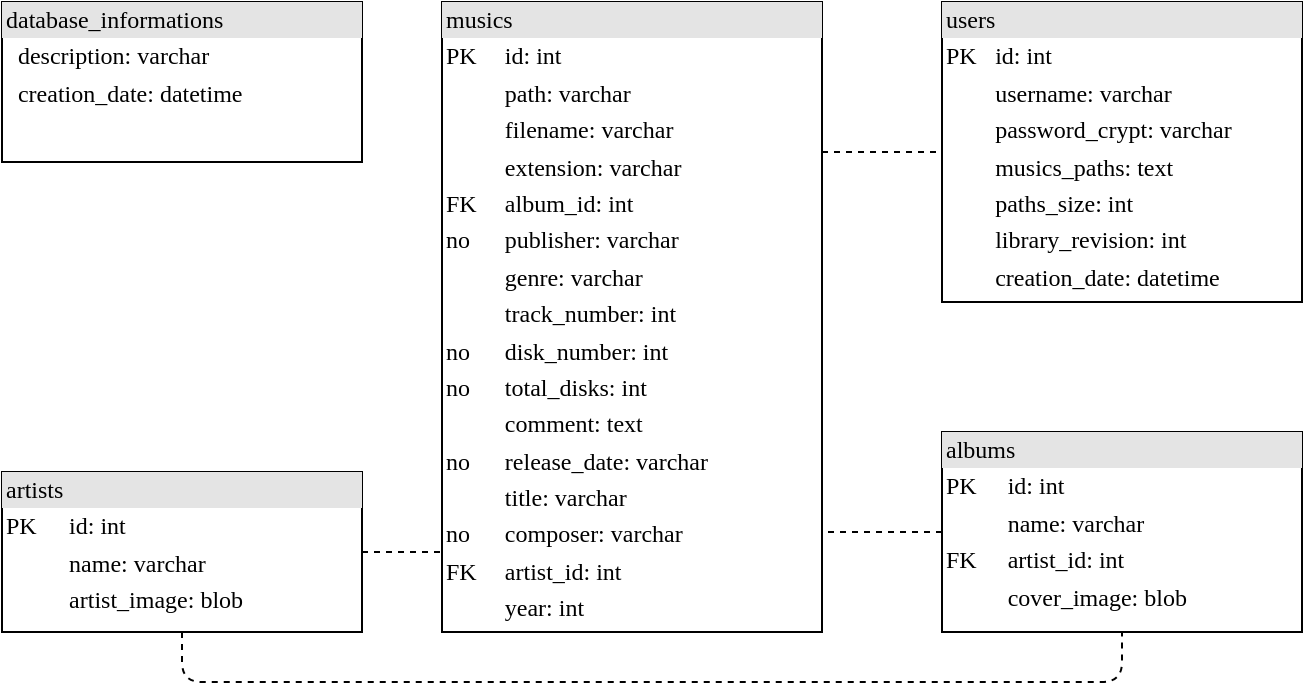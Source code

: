 <mxfile version="13.6.10" type="device"><diagram name="Page-1" id="2ca16b54-16f6-2749-3443-fa8db7711227"><mxGraphModel dx="801" dy="443" grid="1" gridSize="10" guides="1" tooltips="1" connect="1" arrows="1" fold="1" page="1" pageScale="1" pageWidth="1100" pageHeight="850" background="#ffffff" math="0" shadow="0"><root><mxCell id="0"/><mxCell id="1" parent="0"/><mxCell id="2ed32ef02a7f4228-2" value="&lt;div style=&quot;box-sizing: border-box ; width: 100% ; background: #e4e4e4 ; padding: 2px&quot;&gt;users&lt;/div&gt;&lt;table style=&quot;width: 100% ; font-size: 1em&quot; cellpadding=&quot;2&quot; cellspacing=&quot;0&quot;&gt;&lt;tbody&gt;&lt;tr&gt;&lt;td&gt;PK&lt;/td&gt;&lt;td&gt;id: int&lt;/td&gt;&lt;/tr&gt;&lt;tr&gt;&lt;td&gt;&lt;br&gt;&lt;/td&gt;&lt;td&gt;username: varchar&lt;/td&gt;&lt;/tr&gt;&lt;tr&gt;&lt;td&gt;&lt;/td&gt;&lt;td&gt;password_crypt: varchar&lt;/td&gt;&lt;/tr&gt;&lt;tr&gt;&lt;td&gt;&lt;br&gt;&lt;/td&gt;&lt;td&gt;musics_paths: text&lt;br&gt;&lt;/td&gt;&lt;/tr&gt;&lt;tr&gt;&lt;td&gt;&lt;br&gt;&lt;/td&gt;&lt;td&gt;paths_size: int&lt;/td&gt;&lt;/tr&gt;&lt;tr&gt;&lt;td&gt;&lt;br&gt;&lt;/td&gt;&lt;td&gt;library_revision: int&lt;/td&gt;&lt;/tr&gt;&lt;tr&gt;&lt;td&gt;&lt;br&gt;&lt;/td&gt;&lt;td&gt;creation_date: datetime&lt;/td&gt;&lt;/tr&gt;&lt;/tbody&gt;&lt;/table&gt;" style="verticalAlign=top;align=left;overflow=fill;html=1;rounded=0;shadow=0;comic=0;labelBackgroundColor=none;strokeWidth=1;fontFamily=Verdana;fontSize=12" parent="1" vertex="1"><mxGeometry x="630" y="100" width="180" height="150" as="geometry"/></mxCell><mxCell id="2ed32ef02a7f4228-3" value="&lt;div style=&quot;box-sizing: border-box ; width: 100% ; background: #e4e4e4 ; padding: 2px&quot;&gt;musics&lt;/div&gt;&lt;table style=&quot;width: 100% ; font-size: 1em&quot; cellpadding=&quot;2&quot; cellspacing=&quot;0&quot;&gt;&lt;tbody&gt;&lt;tr&gt;&lt;td&gt;PK&lt;/td&gt;&lt;td&gt;id: int&lt;/td&gt;&lt;/tr&gt;&lt;tr&gt;&lt;td&gt;&lt;br&gt;&lt;/td&gt;&lt;td&gt;path: varchar&lt;/td&gt;&lt;/tr&gt;&lt;tr&gt;&lt;td&gt;&lt;br&gt;&lt;/td&gt;&lt;td&gt;filename: varchar&lt;/td&gt;&lt;/tr&gt;&lt;tr&gt;&lt;td&gt;&lt;br&gt;&lt;/td&gt;&lt;td&gt;extension: varchar&lt;/td&gt;&lt;/tr&gt;&lt;tr&gt;&lt;td&gt;FK&lt;/td&gt;&lt;td&gt;album_id: int&lt;br&gt;&lt;/td&gt;&lt;/tr&gt;&lt;tr&gt;&lt;td&gt;no&lt;/td&gt;&lt;td&gt;publisher: varchar&lt;br&gt;&lt;/td&gt;&lt;/tr&gt;&lt;tr&gt;&lt;td&gt;&lt;br&gt;&lt;/td&gt;&lt;td&gt;genre: varchar&lt;br&gt;&lt;/td&gt;&lt;/tr&gt;&lt;tr&gt;&lt;td&gt;&lt;br&gt;&lt;/td&gt;&lt;td&gt;track_number: int&lt;br&gt;&lt;/td&gt;&lt;/tr&gt;&lt;tr&gt;&lt;td&gt;no&lt;/td&gt;&lt;td&gt;disk_number: int&lt;/td&gt;&lt;/tr&gt;&lt;tr&gt;&lt;td&gt;no&lt;/td&gt;&lt;td&gt;total_disks: int&lt;br&gt;&lt;/td&gt;&lt;/tr&gt;&lt;tr&gt;&lt;td&gt;&lt;br&gt;&lt;/td&gt;&lt;td&gt;comment: text&lt;/td&gt;&lt;/tr&gt;&lt;tr&gt;&lt;td&gt;no&lt;/td&gt;&lt;td&gt;release_date: varchar&lt;/td&gt;&lt;/tr&gt;&lt;tr&gt;&lt;td&gt;&lt;br&gt;&lt;/td&gt;&lt;td&gt;title: varchar&lt;br&gt;&lt;/td&gt;&lt;/tr&gt;&lt;tr&gt;&lt;td&gt;no&lt;/td&gt;&lt;td&gt;composer: varchar&lt;/td&gt;&lt;/tr&gt;&lt;tr&gt;&lt;td&gt;FK&lt;/td&gt;&lt;td&gt;artist_id: int&lt;/td&gt;&lt;/tr&gt;&lt;tr&gt;&lt;td&gt;&lt;br&gt;&lt;/td&gt;&lt;td&gt;year: int&lt;/td&gt;&lt;/tr&gt;&lt;/tbody&gt;&lt;/table&gt;" style="verticalAlign=top;align=left;overflow=fill;html=1;rounded=0;shadow=0;comic=0;labelBackgroundColor=none;strokeWidth=1;fontFamily=Verdana;fontSize=12" parent="1" vertex="1"><mxGeometry x="380" y="100" width="190" height="315" as="geometry"/></mxCell><mxCell id="dBr7GF5xRkNM5Q41oQyH-3" value="&lt;div style=&quot;box-sizing: border-box ; width: 100% ; background: #e4e4e4 ; padding: 2px&quot;&gt;albums&lt;/div&gt;&lt;table style=&quot;width: 100% ; font-size: 1em&quot; cellpadding=&quot;2&quot; cellspacing=&quot;0&quot;&gt;&lt;tbody&gt;&lt;tr&gt;&lt;td&gt;PK&lt;/td&gt;&lt;td&gt;id: int&lt;/td&gt;&lt;/tr&gt;&lt;tr&gt;&lt;td&gt;&lt;br&gt;&lt;/td&gt;&lt;td&gt;name: varchar&lt;/td&gt;&lt;/tr&gt;&lt;tr&gt;&lt;td&gt;FK&lt;/td&gt;&lt;td&gt;artist_id: int&lt;/td&gt;&lt;/tr&gt;&lt;tr&gt;&lt;td&gt;&lt;br&gt;&lt;/td&gt;&lt;td&gt;cover_image: blob&lt;/td&gt;&lt;/tr&gt;&lt;/tbody&gt;&lt;/table&gt;" style="verticalAlign=top;align=left;overflow=fill;html=1;rounded=0;shadow=0;comic=0;labelBackgroundColor=none;strokeWidth=1;fontFamily=Verdana;fontSize=12" parent="1" vertex="1"><mxGeometry x="630" y="315" width="180" height="100" as="geometry"/></mxCell><mxCell id="dBr7GF5xRkNM5Q41oQyH-4" value="" style="endArrow=none;dashed=1;html=1;edgeStyle=elbowEdgeStyle;elbow=vertical;" parent="1" source="dBr7GF5xRkNM5Q41oQyH-3" target="2ed32ef02a7f4228-3" edge="1"><mxGeometry width="50" height="50" relative="1" as="geometry"><mxPoint x="530" y="305" as="sourcePoint"/><mxPoint x="580" y="255" as="targetPoint"/></mxGeometry></mxCell><mxCell id="dBr7GF5xRkNM5Q41oQyH-5" value="" style="endArrow=none;dashed=1;html=1;edgeStyle=elbowEdgeStyle;elbow=vertical;" parent="1" source="2ed32ef02a7f4228-3" target="2ed32ef02a7f4228-2" edge="1"><mxGeometry width="50" height="50" relative="1" as="geometry"><mxPoint x="530" y="305" as="sourcePoint"/><mxPoint x="630" y="275.286" as="targetPoint"/></mxGeometry></mxCell><mxCell id="laoNqn4LKzIGpBlNc77c-1" value="&lt;div style=&quot;box-sizing: border-box ; width: 100% ; background: #e4e4e4 ; padding: 2px&quot;&gt;database_informations&lt;/div&gt;&lt;table style=&quot;width: 100% ; font-size: 1em&quot; cellpadding=&quot;2&quot; cellspacing=&quot;0&quot;&gt;&lt;tbody&gt;&lt;tr&gt;&lt;td&gt;&lt;br&gt;&lt;/td&gt;&lt;td&gt;description: varchar&lt;/td&gt;&lt;/tr&gt;&lt;tr&gt;&lt;td&gt;&lt;br&gt;&lt;/td&gt;&lt;td&gt;creation_date: datetime&lt;/td&gt;&lt;/tr&gt;&lt;/tbody&gt;&lt;/table&gt;" style="verticalAlign=top;align=left;overflow=fill;html=1;rounded=0;shadow=0;comic=0;labelBackgroundColor=none;strokeWidth=1;fontFamily=Verdana;fontSize=12" parent="1" vertex="1"><mxGeometry x="160" y="100" width="180" height="80" as="geometry"/></mxCell><mxCell id="OgxXg66lRI4l-Mn06Ix8-1" value="&lt;div style=&quot;box-sizing: border-box ; width: 100% ; background: #e4e4e4 ; padding: 2px&quot;&gt;artists&lt;/div&gt;&lt;table style=&quot;width: 100% ; font-size: 1em&quot; cellpadding=&quot;2&quot; cellspacing=&quot;0&quot;&gt;&lt;tbody&gt;&lt;tr&gt;&lt;td&gt;PK&lt;/td&gt;&lt;td&gt;id: int&lt;/td&gt;&lt;/tr&gt;&lt;tr&gt;&lt;td&gt;&lt;br&gt;&lt;/td&gt;&lt;td&gt;name: varchar&lt;/td&gt;&lt;/tr&gt;&lt;tr&gt;&lt;td&gt;&lt;br&gt;&lt;/td&gt;&lt;td&gt;artist_image: blob&lt;/td&gt;&lt;/tr&gt;&lt;/tbody&gt;&lt;/table&gt;" style="verticalAlign=top;align=left;overflow=fill;html=1;rounded=0;shadow=0;comic=0;labelBackgroundColor=none;strokeWidth=1;fontFamily=Verdana;fontSize=12" vertex="1" parent="1"><mxGeometry x="160" y="335" width="180" height="80" as="geometry"/></mxCell><mxCell id="OgxXg66lRI4l-Mn06Ix8-3" value="" style="endArrow=none;dashed=1;html=1;strokeWidth=1;edgeStyle=elbowEdgeStyle;elbow=vertical;" edge="1" parent="1" source="OgxXg66lRI4l-Mn06Ix8-1" target="2ed32ef02a7f4228-3"><mxGeometry width="50" height="50" relative="1" as="geometry"><mxPoint x="450" y="285" as="sourcePoint"/><mxPoint x="500" y="235" as="targetPoint"/></mxGeometry></mxCell><mxCell id="OgxXg66lRI4l-Mn06Ix8-5" value="" style="endArrow=none;dashed=1;html=1;strokeWidth=1;edgeStyle=elbowEdgeStyle;elbow=vertical;" edge="1" parent="1" source="OgxXg66lRI4l-Mn06Ix8-1" target="dBr7GF5xRkNM5Q41oQyH-3"><mxGeometry width="50" height="50" relative="1" as="geometry"><mxPoint x="360" y="430" as="sourcePoint"/><mxPoint x="390" y="385.143" as="targetPoint"/><Array as="points"><mxPoint x="480" y="440"/></Array></mxGeometry></mxCell></root></mxGraphModel></diagram></mxfile>